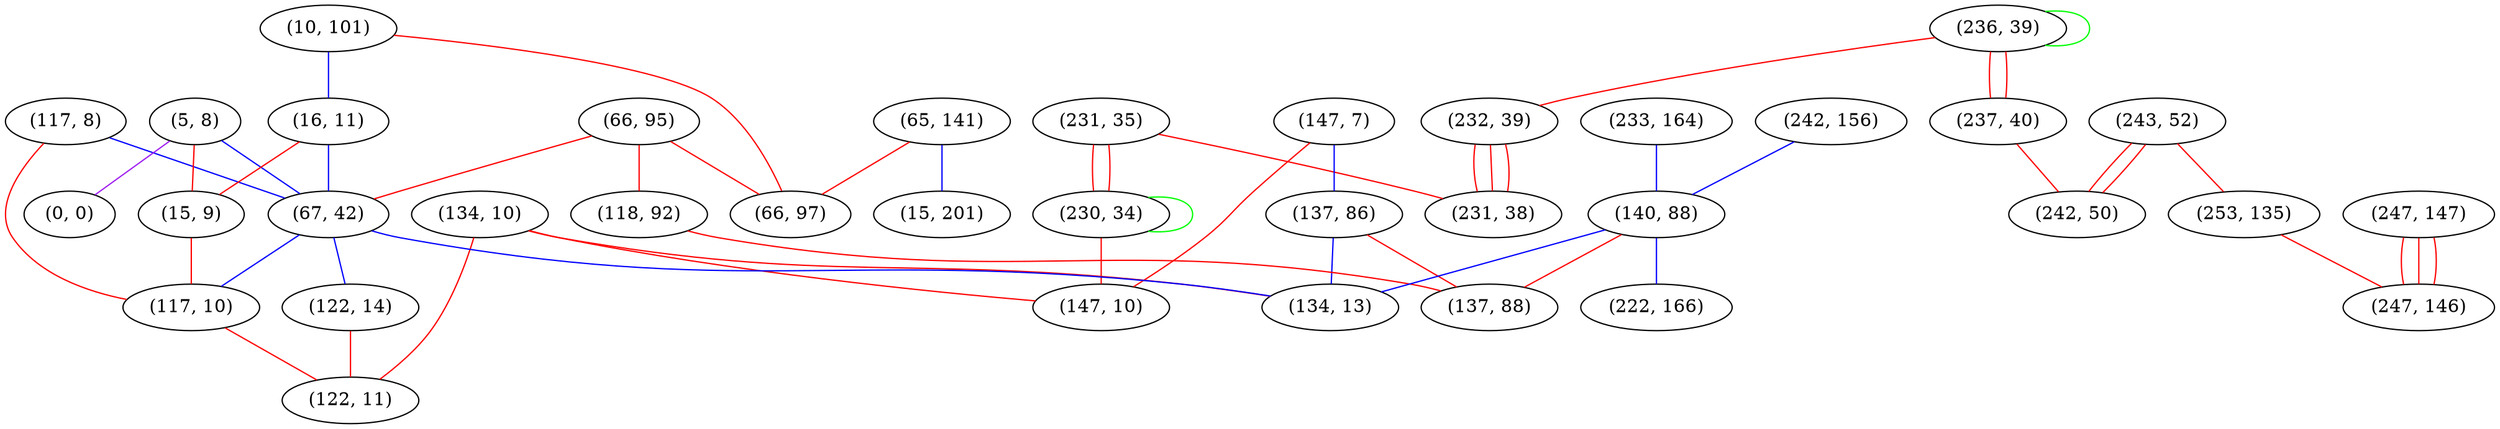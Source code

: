 graph "" {
"(231, 35)";
"(233, 164)";
"(65, 141)";
"(236, 39)";
"(10, 101)";
"(117, 8)";
"(230, 34)";
"(232, 39)";
"(243, 52)";
"(5, 8)";
"(253, 135)";
"(147, 7)";
"(231, 38)";
"(134, 10)";
"(242, 156)";
"(15, 201)";
"(147, 10)";
"(247, 147)";
"(16, 11)";
"(0, 0)";
"(66, 95)";
"(67, 42)";
"(15, 9)";
"(137, 86)";
"(117, 10)";
"(237, 40)";
"(118, 92)";
"(247, 146)";
"(122, 14)";
"(66, 97)";
"(140, 88)";
"(122, 11)";
"(134, 13)";
"(242, 50)";
"(137, 88)";
"(222, 166)";
"(231, 35)" -- "(231, 38)"  [color=red, key=0, weight=1];
"(231, 35)" -- "(230, 34)"  [color=red, key=0, weight=1];
"(231, 35)" -- "(230, 34)"  [color=red, key=1, weight=1];
"(233, 164)" -- "(140, 88)"  [color=blue, key=0, weight=3];
"(65, 141)" -- "(66, 97)"  [color=red, key=0, weight=1];
"(65, 141)" -- "(15, 201)"  [color=blue, key=0, weight=3];
"(236, 39)" -- "(236, 39)"  [color=green, key=0, weight=2];
"(236, 39)" -- "(237, 40)"  [color=red, key=0, weight=1];
"(236, 39)" -- "(237, 40)"  [color=red, key=1, weight=1];
"(236, 39)" -- "(232, 39)"  [color=red, key=0, weight=1];
"(10, 101)" -- "(16, 11)"  [color=blue, key=0, weight=3];
"(10, 101)" -- "(66, 97)"  [color=red, key=0, weight=1];
"(117, 8)" -- "(67, 42)"  [color=blue, key=0, weight=3];
"(117, 8)" -- "(117, 10)"  [color=red, key=0, weight=1];
"(230, 34)" -- "(147, 10)"  [color=red, key=0, weight=1];
"(230, 34)" -- "(230, 34)"  [color=green, key=0, weight=2];
"(232, 39)" -- "(231, 38)"  [color=red, key=0, weight=1];
"(232, 39)" -- "(231, 38)"  [color=red, key=1, weight=1];
"(232, 39)" -- "(231, 38)"  [color=red, key=2, weight=1];
"(243, 52)" -- "(253, 135)"  [color=red, key=0, weight=1];
"(243, 52)" -- "(242, 50)"  [color=red, key=0, weight=1];
"(243, 52)" -- "(242, 50)"  [color=red, key=1, weight=1];
"(5, 8)" -- "(67, 42)"  [color=blue, key=0, weight=3];
"(5, 8)" -- "(0, 0)"  [color=purple, key=0, weight=4];
"(5, 8)" -- "(15, 9)"  [color=red, key=0, weight=1];
"(253, 135)" -- "(247, 146)"  [color=red, key=0, weight=1];
"(147, 7)" -- "(147, 10)"  [color=red, key=0, weight=1];
"(147, 7)" -- "(137, 86)"  [color=blue, key=0, weight=3];
"(134, 10)" -- "(147, 10)"  [color=red, key=0, weight=1];
"(134, 10)" -- "(122, 11)"  [color=red, key=0, weight=1];
"(134, 10)" -- "(134, 13)"  [color=red, key=0, weight=1];
"(242, 156)" -- "(140, 88)"  [color=blue, key=0, weight=3];
"(247, 147)" -- "(247, 146)"  [color=red, key=0, weight=1];
"(247, 147)" -- "(247, 146)"  [color=red, key=1, weight=1];
"(247, 147)" -- "(247, 146)"  [color=red, key=2, weight=1];
"(16, 11)" -- "(67, 42)"  [color=blue, key=0, weight=3];
"(16, 11)" -- "(15, 9)"  [color=red, key=0, weight=1];
"(66, 95)" -- "(118, 92)"  [color=red, key=0, weight=1];
"(66, 95)" -- "(67, 42)"  [color=red, key=0, weight=1];
"(66, 95)" -- "(66, 97)"  [color=red, key=0, weight=1];
"(67, 42)" -- "(122, 14)"  [color=blue, key=0, weight=3];
"(67, 42)" -- "(117, 10)"  [color=blue, key=0, weight=3];
"(67, 42)" -- "(134, 13)"  [color=blue, key=0, weight=3];
"(15, 9)" -- "(117, 10)"  [color=red, key=0, weight=1];
"(137, 86)" -- "(137, 88)"  [color=red, key=0, weight=1];
"(137, 86)" -- "(134, 13)"  [color=blue, key=0, weight=3];
"(117, 10)" -- "(122, 11)"  [color=red, key=0, weight=1];
"(237, 40)" -- "(242, 50)"  [color=red, key=0, weight=1];
"(118, 92)" -- "(137, 88)"  [color=red, key=0, weight=1];
"(122, 14)" -- "(122, 11)"  [color=red, key=0, weight=1];
"(140, 88)" -- "(134, 13)"  [color=blue, key=0, weight=3];
"(140, 88)" -- "(137, 88)"  [color=red, key=0, weight=1];
"(140, 88)" -- "(222, 166)"  [color=blue, key=0, weight=3];
}
